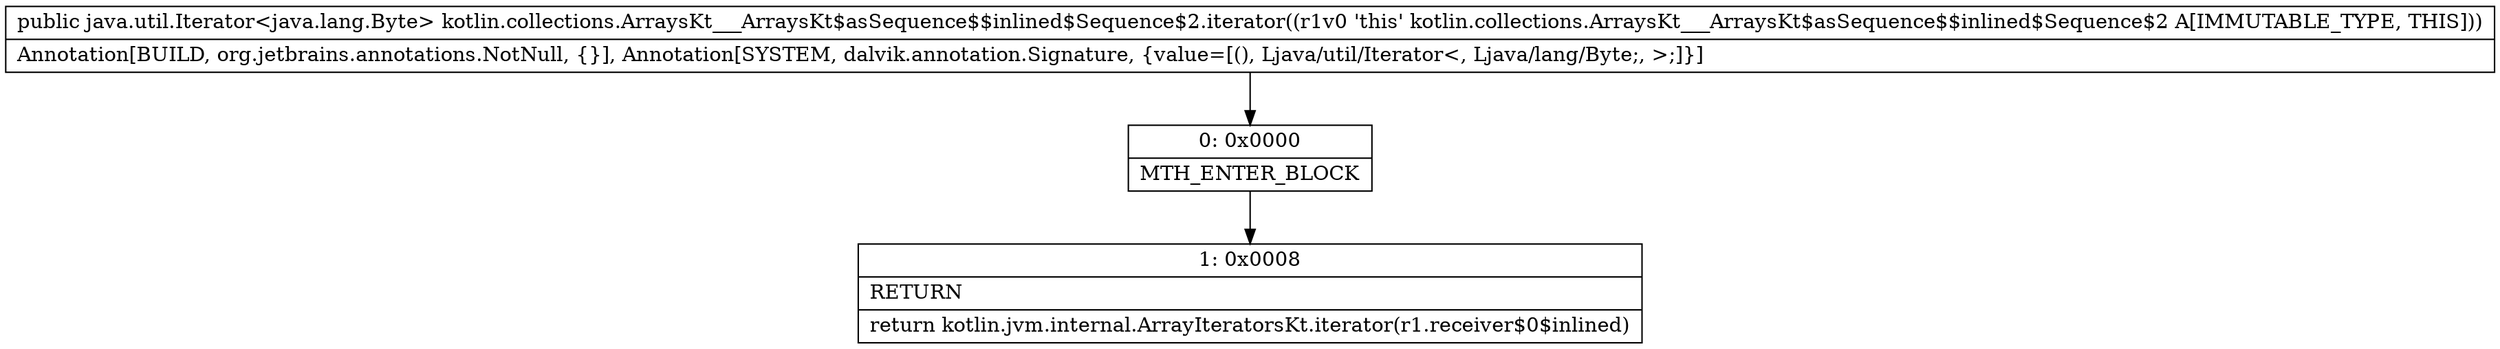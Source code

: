 digraph "CFG forkotlin.collections.ArraysKt___ArraysKt$asSequence$$inlined$Sequence$2.iterator()Ljava\/util\/Iterator;" {
Node_0 [shape=record,label="{0\:\ 0x0000|MTH_ENTER_BLOCK\l}"];
Node_1 [shape=record,label="{1\:\ 0x0008|RETURN\l|return kotlin.jvm.internal.ArrayIteratorsKt.iterator(r1.receiver$0$inlined)\l}"];
MethodNode[shape=record,label="{public java.util.Iterator\<java.lang.Byte\> kotlin.collections.ArraysKt___ArraysKt$asSequence$$inlined$Sequence$2.iterator((r1v0 'this' kotlin.collections.ArraysKt___ArraysKt$asSequence$$inlined$Sequence$2 A[IMMUTABLE_TYPE, THIS]))  | Annotation[BUILD, org.jetbrains.annotations.NotNull, \{\}], Annotation[SYSTEM, dalvik.annotation.Signature, \{value=[(), Ljava\/util\/Iterator\<, Ljava\/lang\/Byte;, \>;]\}]\l}"];
MethodNode -> Node_0;
Node_0 -> Node_1;
}

